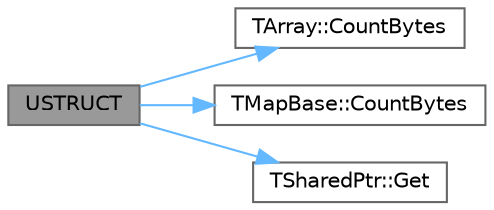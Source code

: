digraph "USTRUCT"
{
 // INTERACTIVE_SVG=YES
 // LATEX_PDF_SIZE
  bgcolor="transparent";
  edge [fontname=Helvetica,fontsize=10,labelfontname=Helvetica,labelfontsize=10];
  node [fontname=Helvetica,fontsize=10,shape=box,height=0.2,width=0.4];
  rankdir="LR";
  Node1 [id="Node000001",label="USTRUCT",height=0.2,width=0.4,color="gray40", fillcolor="grey60", style="filled", fontcolor="black",tooltip="Information about net startup actors that need to be rolled back by being destroyed and re-created."];
  Node1 -> Node2 [id="edge1_Node000001_Node000002",color="steelblue1",style="solid",tooltip=" "];
  Node2 [id="Node000002",label="TArray::CountBytes",height=0.2,width=0.4,color="grey40", fillcolor="white", style="filled",URL="$d4/d52/classTArray.html#a8dc7ee5f96f146cea9fce065515c510f",tooltip="Count bytes needed to serialize this array."];
  Node1 -> Node3 [id="edge2_Node000001_Node000003",color="steelblue1",style="solid",tooltip=" "];
  Node3 [id="Node000003",label="TMapBase::CountBytes",height=0.2,width=0.4,color="grey40", fillcolor="white", style="filled",URL="$d8/dad/classTMapBase.html#aa24d00e2e35b5ed8b27f5870fb2746a1",tooltip="Track the container's memory use through an archive."];
  Node1 -> Node4 [id="edge3_Node000001_Node000004",color="steelblue1",style="solid",tooltip=" "];
  Node4 [id="Node000004",label="TSharedPtr::Get",height=0.2,width=0.4,color="grey40", fillcolor="white", style="filled",URL="$d8/d2f/classTSharedPtr.html#a34b1891c618f9221537ef6f5edc347a9",tooltip="Returns the object referenced by this pointer, or nullptr if no object is reference."];
}
